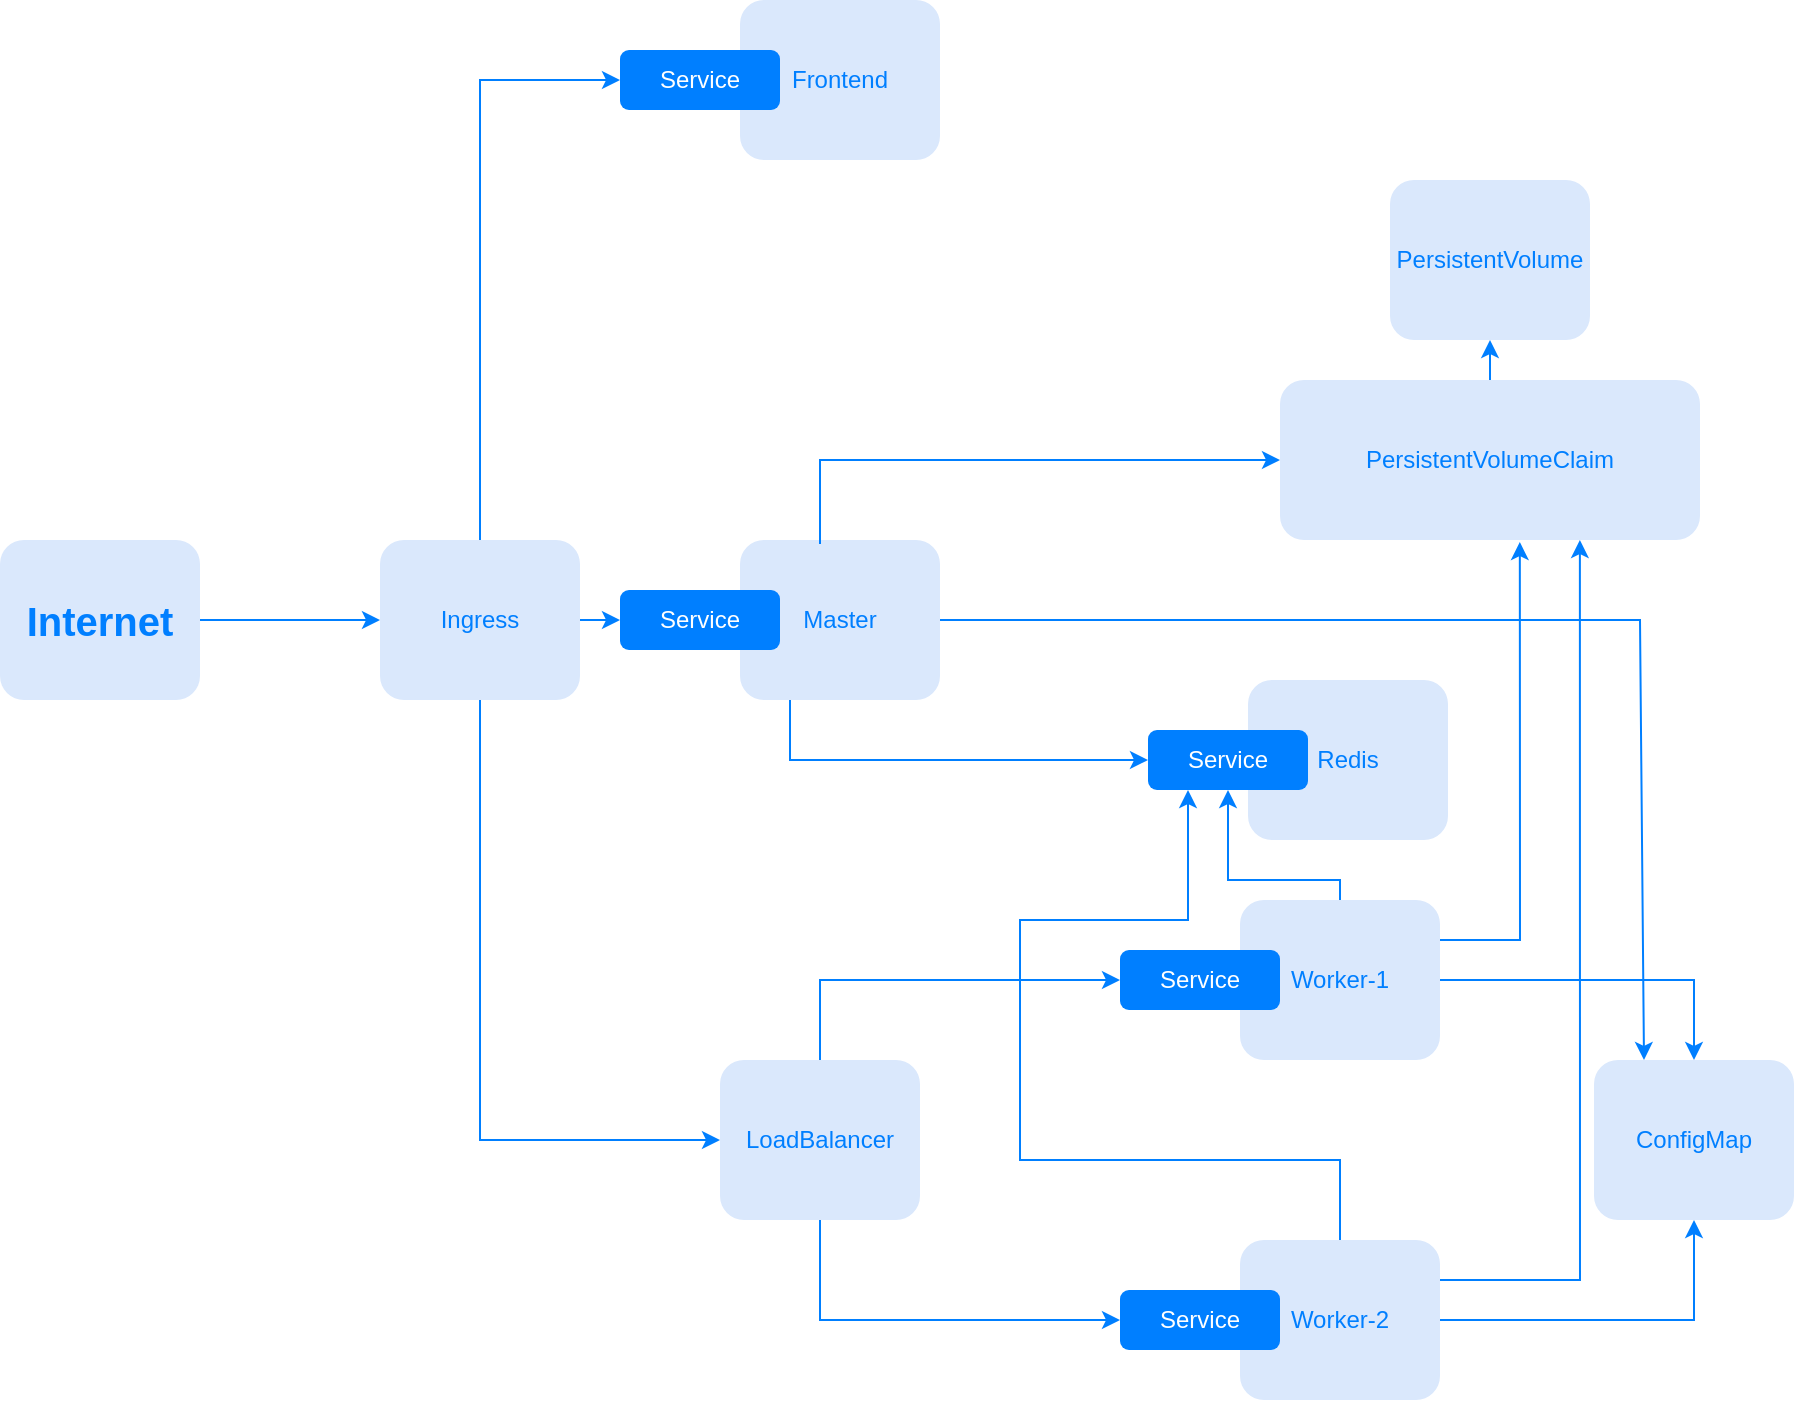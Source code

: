 <mxfile version="20.2.3" type="device"><diagram id="CpHnsuYROOLFX6P27xRi" name="Seite-1"><mxGraphModel dx="2031" dy="1236" grid="1" gridSize="10" guides="1" tooltips="1" connect="1" arrows="1" fold="1" page="1" pageScale="1" pageWidth="827" pageHeight="1169" math="0" shadow="0"><root><mxCell id="0"/><mxCell id="1" parent="0"/><mxCell id="Uj4jqs67qqT-GCVQ3Pj3-1" value="&lt;font color=&quot;#007fff&quot;&gt;Redis&lt;/font&gt;" style="rounded=1;whiteSpace=wrap;html=1;fillColor=#dae8fc;strokeColor=none;" vertex="1" parent="1"><mxGeometry x="644" y="360" width="100" height="80" as="geometry"/></mxCell><mxCell id="Uj4jqs67qqT-GCVQ3Pj3-2" value="&lt;font color=&quot;#ffffff&quot;&gt;Service&lt;/font&gt;" style="rounded=1;whiteSpace=wrap;html=1;fillColor=#007FFF;strokeColor=none;" vertex="1" parent="1"><mxGeometry x="594" y="385" width="80" height="30" as="geometry"/></mxCell><mxCell id="Uj4jqs67qqT-GCVQ3Pj3-3" value="&lt;font color=&quot;#007fff&quot;&gt;Master&lt;/font&gt;" style="rounded=1;whiteSpace=wrap;html=1;fillColor=#dae8fc;strokeColor=none;" vertex="1" parent="1"><mxGeometry x="390" y="290" width="100" height="80" as="geometry"/></mxCell><mxCell id="Uj4jqs67qqT-GCVQ3Pj3-4" value="&lt;font color=&quot;#ffffff&quot;&gt;Service&lt;/font&gt;" style="rounded=1;whiteSpace=wrap;html=1;fillColor=#007FFF;strokeColor=none;" vertex="1" parent="1"><mxGeometry x="330" y="315" width="80" height="30" as="geometry"/></mxCell><mxCell id="Uj4jqs67qqT-GCVQ3Pj3-5" value="&lt;font color=&quot;#007fff&quot;&gt;Frontend&lt;/font&gt;" style="rounded=1;whiteSpace=wrap;html=1;fillColor=#dae8fc;strokeColor=none;" vertex="1" parent="1"><mxGeometry x="390" y="20" width="100" height="80" as="geometry"/></mxCell><mxCell id="Uj4jqs67qqT-GCVQ3Pj3-6" value="&lt;font color=&quot;#ffffff&quot;&gt;Service&lt;/font&gt;" style="rounded=1;whiteSpace=wrap;html=1;fillColor=#007FFF;strokeColor=none;" vertex="1" parent="1"><mxGeometry x="330" y="45" width="80" height="30" as="geometry"/></mxCell><mxCell id="Uj4jqs67qqT-GCVQ3Pj3-9" value="&lt;font color=&quot;#007fff&quot;&gt;Worker-2&lt;br&gt;&lt;/font&gt;" style="rounded=1;whiteSpace=wrap;html=1;fillColor=#dae8fc;strokeColor=none;" vertex="1" parent="1"><mxGeometry x="640" y="640" width="100" height="80" as="geometry"/></mxCell><mxCell id="Uj4jqs67qqT-GCVQ3Pj3-10" value="&lt;font color=&quot;#ffffff&quot;&gt;Service&lt;/font&gt;" style="rounded=1;whiteSpace=wrap;html=1;fillColor=#007FFF;strokeColor=none;" vertex="1" parent="1"><mxGeometry x="580" y="665" width="80" height="30" as="geometry"/></mxCell><mxCell id="Uj4jqs67qqT-GCVQ3Pj3-15" value="&lt;font color=&quot;#007fff&quot;&gt;PersistentVolumeClaim&lt;/font&gt;" style="rounded=1;whiteSpace=wrap;html=1;fillColor=#dae8fc;strokeColor=none;" vertex="1" parent="1"><mxGeometry x="660" y="210" width="210" height="80" as="geometry"/></mxCell><mxCell id="Uj4jqs67qqT-GCVQ3Pj3-17" value="&lt;span style=&quot;color: rgb(0, 127, 255);&quot;&gt;PersistentVolume&lt;/span&gt;" style="rounded=1;whiteSpace=wrap;html=1;fillColor=#dae8fc;strokeColor=none;" vertex="1" parent="1"><mxGeometry x="715" y="110" width="100" height="80" as="geometry"/></mxCell><mxCell id="Uj4jqs67qqT-GCVQ3Pj3-18" value="&lt;font color=&quot;#007fff&quot;&gt;LoadBalancer&lt;br&gt;&lt;/font&gt;" style="rounded=1;whiteSpace=wrap;html=1;fillColor=#dae8fc;strokeColor=none;" vertex="1" parent="1"><mxGeometry x="380" y="550" width="100" height="80" as="geometry"/></mxCell><mxCell id="Uj4jqs67qqT-GCVQ3Pj3-19" value="&lt;font color=&quot;#007fff&quot;&gt;Ingress&lt;br&gt;&lt;/font&gt;" style="rounded=1;whiteSpace=wrap;html=1;fillColor=#dae8fc;strokeColor=none;" vertex="1" parent="1"><mxGeometry x="210" y="290" width="100" height="80" as="geometry"/></mxCell><mxCell id="Uj4jqs67qqT-GCVQ3Pj3-24" value="" style="endArrow=classic;html=1;rounded=0;fontColor=#FFFFFF;strokeColor=#007FFF;exitX=0.5;exitY=0;exitDx=0;exitDy=0;entryX=0;entryY=0.5;entryDx=0;entryDy=0;" edge="1" parent="1" source="Uj4jqs67qqT-GCVQ3Pj3-18" target="Uj4jqs67qqT-GCVQ3Pj3-8"><mxGeometry width="50" height="50" relative="1" as="geometry"><mxPoint x="414" y="560" as="sourcePoint"/><mxPoint x="430" y="610" as="targetPoint"/><Array as="points"><mxPoint x="430" y="510"/></Array></mxGeometry></mxCell><mxCell id="Uj4jqs67qqT-GCVQ3Pj3-25" value="" style="endArrow=classic;html=1;rounded=0;fontColor=#FFFFFF;strokeColor=#007FFF;exitX=0.5;exitY=1;exitDx=0;exitDy=0;entryX=0;entryY=0.5;entryDx=0;entryDy=0;" edge="1" parent="1" source="Uj4jqs67qqT-GCVQ3Pj3-18" target="Uj4jqs67qqT-GCVQ3Pj3-10"><mxGeometry width="50" height="50" relative="1" as="geometry"><mxPoint x="424" y="570" as="sourcePoint"/><mxPoint x="440" y="620" as="targetPoint"/><Array as="points"><mxPoint x="430" y="680"/></Array></mxGeometry></mxCell><mxCell id="Uj4jqs67qqT-GCVQ3Pj3-26" value="" style="endArrow=classic;html=1;rounded=0;fontColor=#FFFFFF;strokeColor=#007FFF;exitX=0.5;exitY=1;exitDx=0;exitDy=0;entryX=0;entryY=0.5;entryDx=0;entryDy=0;" edge="1" parent="1" source="Uj4jqs67qqT-GCVQ3Pj3-19" target="Uj4jqs67qqT-GCVQ3Pj3-18"><mxGeometry width="50" height="50" relative="1" as="geometry"><mxPoint x="340" y="395" as="sourcePoint"/><mxPoint x="410" y="340" as="targetPoint"/><Array as="points"><mxPoint x="260" y="545"/><mxPoint x="260" y="590"/></Array></mxGeometry></mxCell><mxCell id="Uj4jqs67qqT-GCVQ3Pj3-27" value="" style="endArrow=classic;html=1;rounded=0;fontColor=#FFFFFF;strokeColor=#007FFF;exitX=1;exitY=0.5;exitDx=0;exitDy=0;entryX=0;entryY=0.5;entryDx=0;entryDy=0;" edge="1" parent="1" source="Uj4jqs67qqT-GCVQ3Pj3-19" target="Uj4jqs67qqT-GCVQ3Pj3-4"><mxGeometry width="50" height="50" relative="1" as="geometry"><mxPoint x="540" y="485" as="sourcePoint"/><mxPoint x="610" y="430" as="targetPoint"/></mxGeometry></mxCell><mxCell id="Uj4jqs67qqT-GCVQ3Pj3-28" value="" style="endArrow=classic;html=1;rounded=0;fontColor=#FFFFFF;strokeColor=#007FFF;exitX=0.5;exitY=0;exitDx=0;exitDy=0;entryX=0;entryY=0.5;entryDx=0;entryDy=0;" edge="1" parent="1" source="Uj4jqs67qqT-GCVQ3Pj3-19" target="Uj4jqs67qqT-GCVQ3Pj3-6"><mxGeometry width="50" height="50" relative="1" as="geometry"><mxPoint x="300" y="205" as="sourcePoint"/><mxPoint x="370" y="150" as="targetPoint"/><Array as="points"><mxPoint x="260" y="150"/><mxPoint x="260" y="60"/></Array></mxGeometry></mxCell><mxCell id="Uj4jqs67qqT-GCVQ3Pj3-30" value="" style="endArrow=classic;html=1;rounded=0;fontColor=#FFFFFF;strokeColor=#007FFF;exitX=1;exitY=0.5;exitDx=0;exitDy=0;entryX=0.25;entryY=0;entryDx=0;entryDy=0;" edge="1" parent="1" source="Uj4jqs67qqT-GCVQ3Pj3-3" target="Uj4jqs67qqT-GCVQ3Pj3-11"><mxGeometry width="50" height="50" relative="1" as="geometry"><mxPoint x="500" y="520" as="sourcePoint"/><mxPoint x="610" y="430" as="targetPoint"/><Array as="points"><mxPoint x="840" y="330"/></Array></mxGeometry></mxCell><mxCell id="Uj4jqs67qqT-GCVQ3Pj3-31" value="" style="endArrow=classic;html=1;rounded=0;fontColor=#FFFFFF;strokeColor=#007FFF;exitX=1;exitY=0.5;exitDx=0;exitDy=0;entryX=0.5;entryY=0;entryDx=0;entryDy=0;" edge="1" parent="1" source="Uj4jqs67qqT-GCVQ3Pj3-7" target="Uj4jqs67qqT-GCVQ3Pj3-11"><mxGeometry width="50" height="50" relative="1" as="geometry"><mxPoint x="500" y="500" as="sourcePoint"/><mxPoint x="610" y="410" as="targetPoint"/><Array as="points"><mxPoint x="867" y="510"/></Array></mxGeometry></mxCell><mxCell id="Uj4jqs67qqT-GCVQ3Pj3-32" value="" style="endArrow=classic;html=1;rounded=0;fontColor=#FFFFFF;strokeColor=#007FFF;exitX=1;exitY=0.5;exitDx=0;exitDy=0;entryX=0.5;entryY=1;entryDx=0;entryDy=0;" edge="1" parent="1" source="Uj4jqs67qqT-GCVQ3Pj3-9" target="Uj4jqs67qqT-GCVQ3Pj3-11"><mxGeometry width="50" height="50" relative="1" as="geometry"><mxPoint x="510" y="510" as="sourcePoint"/><mxPoint x="620" y="420" as="targetPoint"/><Array as="points"><mxPoint x="867" y="680"/></Array></mxGeometry></mxCell><mxCell id="Uj4jqs67qqT-GCVQ3Pj3-33" value="" style="endArrow=classic;html=1;rounded=0;fontColor=#FFFFFF;strokeColor=#007FFF;exitX=0.4;exitY=0.025;exitDx=0;exitDy=0;entryX=0;entryY=0.5;entryDx=0;entryDy=0;exitPerimeter=0;" edge="1" parent="1" source="Uj4jqs67qqT-GCVQ3Pj3-3" target="Uj4jqs67qqT-GCVQ3Pj3-15"><mxGeometry width="50" height="50" relative="1" as="geometry"><mxPoint x="530" y="550" as="sourcePoint"/><mxPoint x="640" y="460" as="targetPoint"/><Array as="points"><mxPoint x="430" y="250"/></Array></mxGeometry></mxCell><mxCell id="Uj4jqs67qqT-GCVQ3Pj3-35" value="" style="endArrow=classic;html=1;rounded=0;fontColor=#FFFFFF;strokeColor=#007FFF;exitX=1;exitY=0.25;exitDx=0;exitDy=0;entryX=0.571;entryY=1.013;entryDx=0;entryDy=0;entryPerimeter=0;" edge="1" parent="1" source="Uj4jqs67qqT-GCVQ3Pj3-7" target="Uj4jqs67qqT-GCVQ3Pj3-15"><mxGeometry width="50" height="50" relative="1" as="geometry"><mxPoint x="710" y="420" as="sourcePoint"/><mxPoint x="790" y="270" as="targetPoint"/><Array as="points"><mxPoint x="780" y="490"/></Array></mxGeometry></mxCell><mxCell id="Uj4jqs67qqT-GCVQ3Pj3-36" value="" style="endArrow=classic;html=1;rounded=0;fontColor=#FFFFFF;strokeColor=#007FFF;exitX=0.5;exitY=0;exitDx=0;exitDy=0;entryX=0.5;entryY=1;entryDx=0;entryDy=0;" edge="1" parent="1" source="Uj4jqs67qqT-GCVQ3Pj3-15" target="Uj4jqs67qqT-GCVQ3Pj3-17"><mxGeometry width="50" height="50" relative="1" as="geometry"><mxPoint x="560" y="700" as="sourcePoint"/><mxPoint x="670" y="610" as="targetPoint"/></mxGeometry></mxCell><mxCell id="Uj4jqs67qqT-GCVQ3Pj3-11" value="&lt;font color=&quot;#007fff&quot;&gt;ConfigMap&lt;/font&gt;" style="rounded=1;whiteSpace=wrap;html=1;fillColor=#dae8fc;strokeColor=none;" vertex="1" parent="1"><mxGeometry x="817" y="550" width="100" height="80" as="geometry"/></mxCell><mxCell id="Uj4jqs67qqT-GCVQ3Pj3-38" value="" style="endArrow=classic;html=1;rounded=0;fontColor=#FFFFFF;strokeColor=#007FFF;exitX=1;exitY=0.25;exitDx=0;exitDy=0;entryX=0.714;entryY=1;entryDx=0;entryDy=0;entryPerimeter=0;" edge="1" parent="1" source="Uj4jqs67qqT-GCVQ3Pj3-9" target="Uj4jqs67qqT-GCVQ3Pj3-15"><mxGeometry width="50" height="50" relative="1" as="geometry"><mxPoint x="710" y="420" as="sourcePoint"/><mxPoint x="840" y="280" as="targetPoint"/><Array as="points"><mxPoint x="810" y="660"/></Array></mxGeometry></mxCell><mxCell id="Uj4jqs67qqT-GCVQ3Pj3-7" value="&lt;font color=&quot;#007fff&quot;&gt;Worker-1&lt;br&gt;&lt;/font&gt;" style="rounded=1;whiteSpace=wrap;html=1;fillColor=#dae8fc;strokeColor=none;" vertex="1" parent="1"><mxGeometry x="640" y="470" width="100" height="80" as="geometry"/></mxCell><mxCell id="Uj4jqs67qqT-GCVQ3Pj3-8" value="&lt;font color=&quot;#ffffff&quot;&gt;Service&lt;/font&gt;" style="rounded=1;whiteSpace=wrap;html=1;fillColor=#007FFF;strokeColor=none;" vertex="1" parent="1"><mxGeometry x="580" y="495" width="80" height="30" as="geometry"/></mxCell><mxCell id="Uj4jqs67qqT-GCVQ3Pj3-39" value="" style="endArrow=classic;html=1;rounded=0;fontColor=#FFFFFF;strokeColor=#007FFF;exitX=0.25;exitY=1;exitDx=0;exitDy=0;entryX=0;entryY=0.5;entryDx=0;entryDy=0;" edge="1" parent="1" source="Uj4jqs67qqT-GCVQ3Pj3-3" target="Uj4jqs67qqT-GCVQ3Pj3-2"><mxGeometry width="50" height="50" relative="1" as="geometry"><mxPoint x="330" y="400" as="sourcePoint"/><mxPoint x="460" y="695" as="targetPoint"/><Array as="points"><mxPoint x="415" y="400"/></Array></mxGeometry></mxCell><mxCell id="Uj4jqs67qqT-GCVQ3Pj3-42" value="" style="endArrow=classic;html=1;rounded=0;fontColor=#FFFFFF;strokeColor=#007FFF;exitX=0.5;exitY=0;exitDx=0;exitDy=0;entryX=0.25;entryY=1;entryDx=0;entryDy=0;" edge="1" parent="1" source="Uj4jqs67qqT-GCVQ3Pj3-9" target="Uj4jqs67qqT-GCVQ3Pj3-2"><mxGeometry width="50" height="50" relative="1" as="geometry"><mxPoint x="566" y="625" as="sourcePoint"/><mxPoint x="530" y="470" as="targetPoint"/><Array as="points"><mxPoint x="690" y="600"/><mxPoint x="530" y="600"/><mxPoint x="530" y="480"/><mxPoint x="614" y="480"/></Array></mxGeometry></mxCell><mxCell id="Uj4jqs67qqT-GCVQ3Pj3-46" value="&lt;b style=&quot;color: rgb(0, 127, 255); font-size: 20px;&quot;&gt;Internet&lt;/b&gt;&lt;font color=&quot;#007fff&quot;&gt;&lt;br&gt;&lt;/font&gt;" style="rounded=1;whiteSpace=wrap;html=1;fillColor=#dae8fc;strokeColor=none;" vertex="1" parent="1"><mxGeometry x="20" y="290" width="100" height="80" as="geometry"/></mxCell><mxCell id="Uj4jqs67qqT-GCVQ3Pj3-47" value="" style="endArrow=classic;html=1;rounded=0;fontColor=#FFFFFF;strokeColor=#007FFF;entryX=0;entryY=0.5;entryDx=0;entryDy=0;exitX=1;exitY=0.5;exitDx=0;exitDy=0;" edge="1" parent="1" source="Uj4jqs67qqT-GCVQ3Pj3-46" target="Uj4jqs67qqT-GCVQ3Pj3-19"><mxGeometry width="50" height="50" relative="1" as="geometry"><mxPoint x="180" y="420" as="sourcePoint"/><mxPoint x="340" y="389" as="targetPoint"/></mxGeometry></mxCell><mxCell id="Uj4jqs67qqT-GCVQ3Pj3-48" value="" style="endArrow=classic;html=1;rounded=0;fontColor=#FFFFFF;strokeColor=#007FFF;entryX=0.5;entryY=1;entryDx=0;entryDy=0;" edge="1" parent="1" target="Uj4jqs67qqT-GCVQ3Pj3-2"><mxGeometry width="50" height="50" relative="1" as="geometry"><mxPoint x="690" y="470" as="sourcePoint"/><mxPoint x="450" y="450.0" as="targetPoint"/><Array as="points"><mxPoint x="690" y="460"/><mxPoint x="634" y="460"/></Array></mxGeometry></mxCell></root></mxGraphModel></diagram></mxfile>